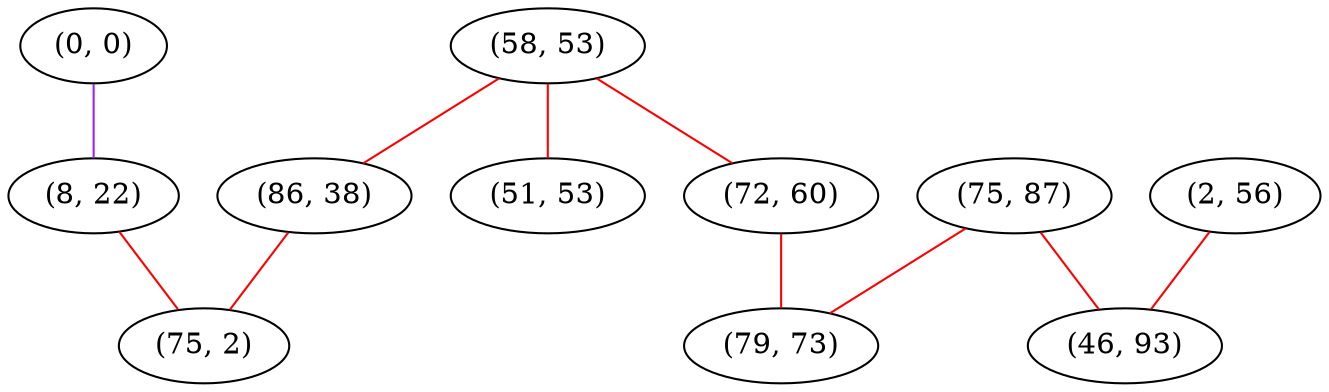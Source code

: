 graph "" {
"(58, 53)";
"(0, 0)";
"(86, 38)";
"(8, 22)";
"(75, 2)";
"(72, 60)";
"(75, 87)";
"(79, 73)";
"(2, 56)";
"(46, 93)";
"(51, 53)";
"(58, 53)" -- "(51, 53)"  [color=red, key=0, weight=1];
"(58, 53)" -- "(86, 38)"  [color=red, key=0, weight=1];
"(58, 53)" -- "(72, 60)"  [color=red, key=0, weight=1];
"(0, 0)" -- "(8, 22)"  [color=purple, key=0, weight=4];
"(86, 38)" -- "(75, 2)"  [color=red, key=0, weight=1];
"(8, 22)" -- "(75, 2)"  [color=red, key=0, weight=1];
"(72, 60)" -- "(79, 73)"  [color=red, key=0, weight=1];
"(75, 87)" -- "(46, 93)"  [color=red, key=0, weight=1];
"(75, 87)" -- "(79, 73)"  [color=red, key=0, weight=1];
"(2, 56)" -- "(46, 93)"  [color=red, key=0, weight=1];
}
